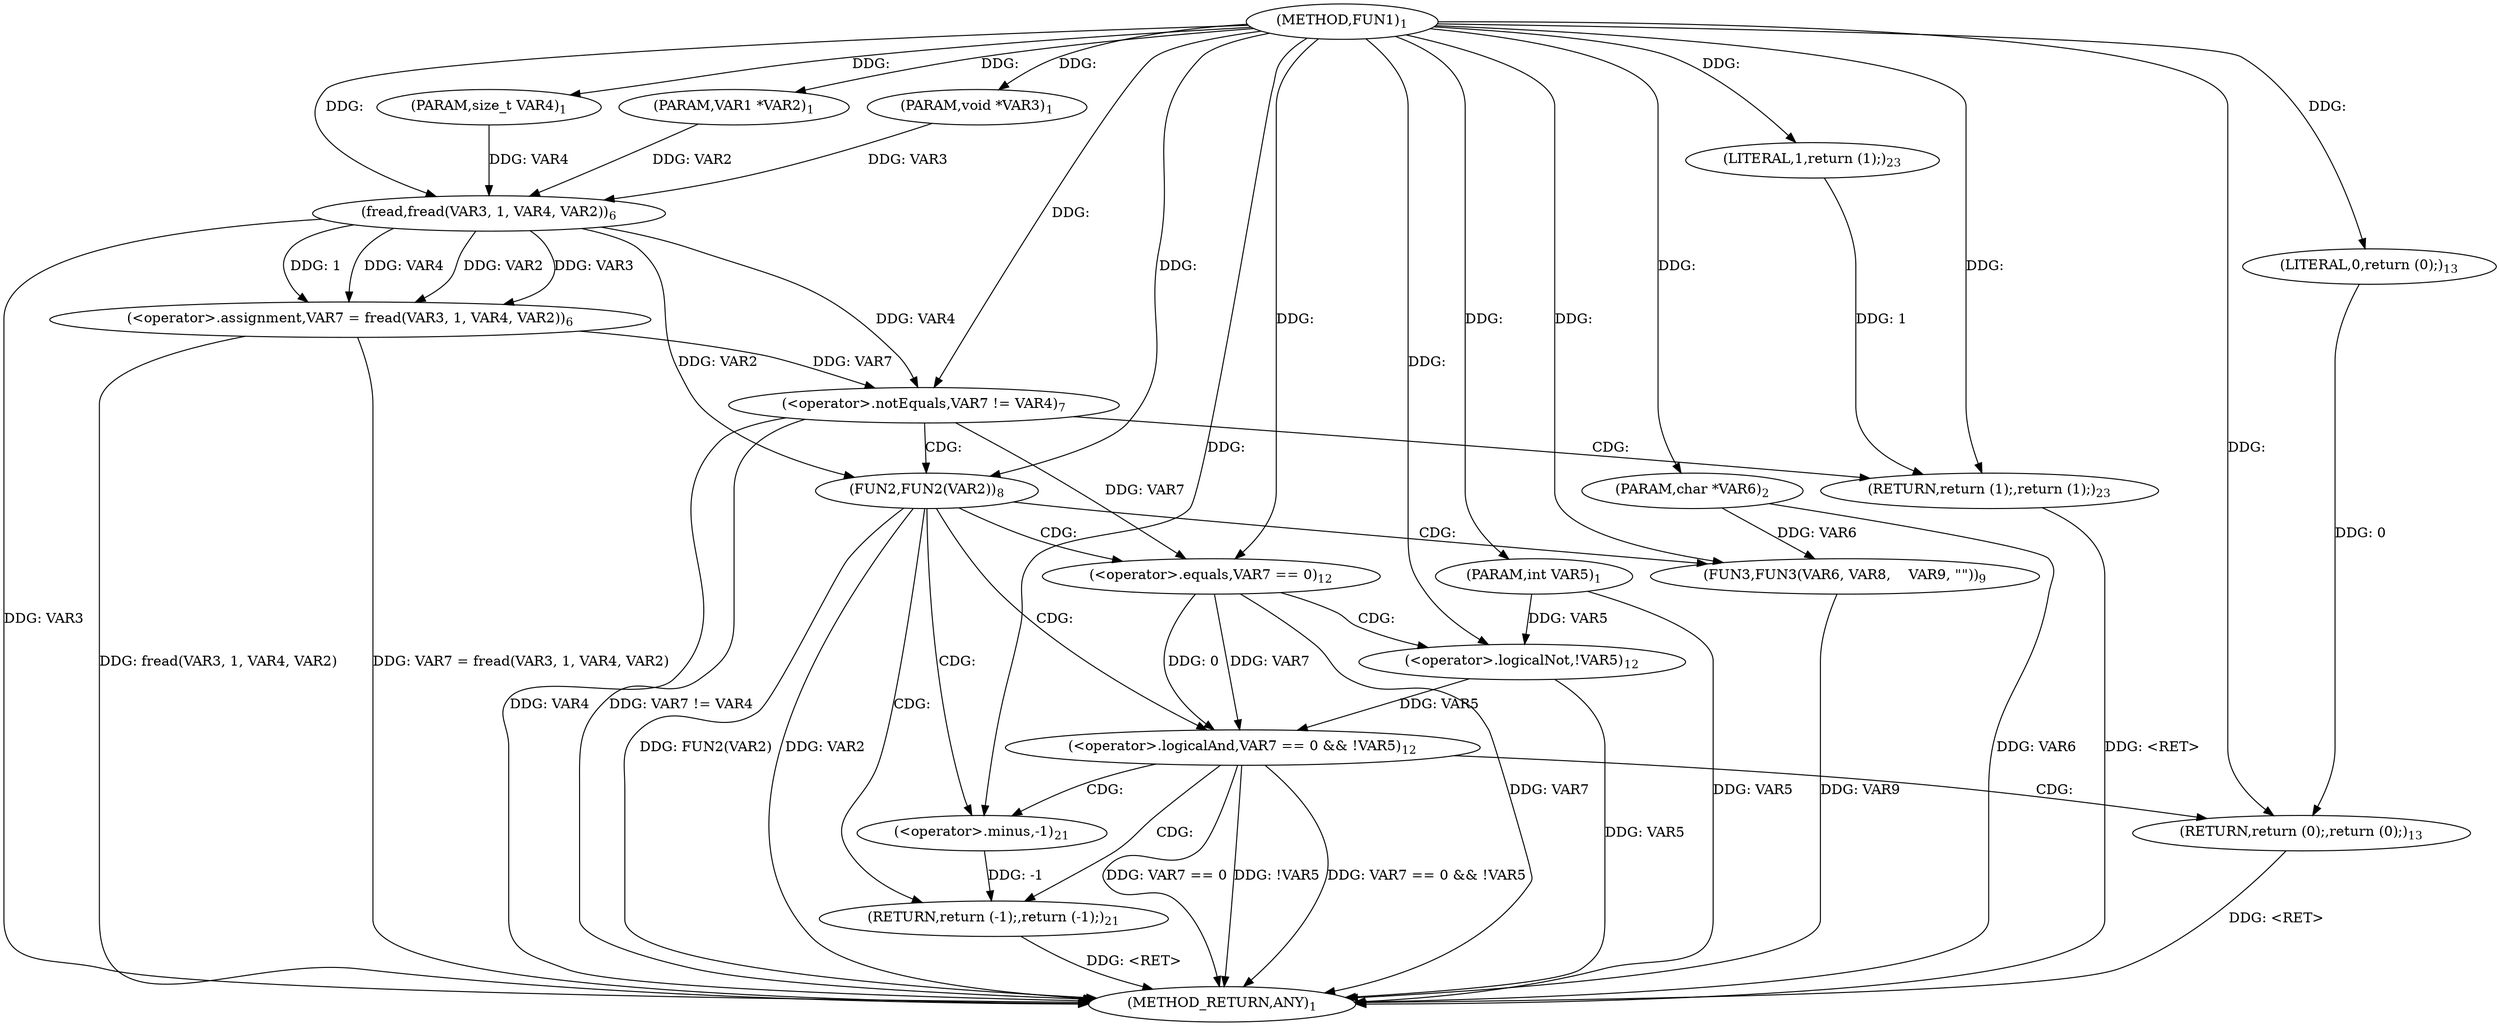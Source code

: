 digraph "FUN1" {  
"8" [label = <(METHOD,FUN1)<SUB>1</SUB>> ]
"54" [label = <(METHOD_RETURN,ANY)<SUB>1</SUB>> ]
"9" [label = <(PARAM,VAR1 *VAR2)<SUB>1</SUB>> ]
"10" [label = <(PARAM,void *VAR3)<SUB>1</SUB>> ]
"11" [label = <(PARAM,size_t VAR4)<SUB>1</SUB>> ]
"12" [label = <(PARAM,int VAR5)<SUB>1</SUB>> ]
"13" [label = <(PARAM,char *VAR6)<SUB>2</SUB>> ]
"16" [label = <(&lt;operator&gt;.assignment,VAR7 = fread(VAR3, 1, VAR4, VAR2))<SUB>6</SUB>> ]
"52" [label = <(RETURN,return (1);,return (1);)<SUB>23</SUB>> ]
"24" [label = <(&lt;operator&gt;.notEquals,VAR7 != VAR4)<SUB>7</SUB>> ]
"53" [label = <(LITERAL,1,return (1);)<SUB>23</SUB>> ]
"18" [label = <(fread,fread(VAR3, 1, VAR4, VAR2))<SUB>6</SUB>> ]
"49" [label = <(RETURN,return (-1);,return (-1);)<SUB>21</SUB>> ]
"29" [label = <(FUN2,FUN2(VAR2))<SUB>8</SUB>> ]
"50" [label = <(&lt;operator&gt;.minus,-1)<SUB>21</SUB>> ]
"32" [label = <(FUN3,FUN3(VAR6, VAR8,
			    VAR9, &quot;&quot;))<SUB>9</SUB>> ]
"40" [label = <(&lt;operator&gt;.logicalAnd,VAR7 == 0 &amp;&amp; !VAR5)<SUB>12</SUB>> ]
"47" [label = <(RETURN,return (0);,return (0);)<SUB>13</SUB>> ]
"41" [label = <(&lt;operator&gt;.equals,VAR7 == 0)<SUB>12</SUB>> ]
"44" [label = <(&lt;operator&gt;.logicalNot,!VAR5)<SUB>12</SUB>> ]
"48" [label = <(LITERAL,0,return (0);)<SUB>13</SUB>> ]
  "47" -> "54"  [ label = "DDG: &lt;RET&gt;"] 
  "49" -> "54"  [ label = "DDG: &lt;RET&gt;"] 
  "52" -> "54"  [ label = "DDG: &lt;RET&gt;"] 
  "12" -> "54"  [ label = "DDG: VAR5"] 
  "13" -> "54"  [ label = "DDG: VAR6"] 
  "18" -> "54"  [ label = "DDG: VAR3"] 
  "16" -> "54"  [ label = "DDG: fread(VAR3, 1, VAR4, VAR2)"] 
  "16" -> "54"  [ label = "DDG: VAR7 = fread(VAR3, 1, VAR4, VAR2)"] 
  "24" -> "54"  [ label = "DDG: VAR4"] 
  "24" -> "54"  [ label = "DDG: VAR7 != VAR4"] 
  "29" -> "54"  [ label = "DDG: VAR2"] 
  "29" -> "54"  [ label = "DDG: FUN2(VAR2)"] 
  "41" -> "54"  [ label = "DDG: VAR7"] 
  "40" -> "54"  [ label = "DDG: VAR7 == 0"] 
  "44" -> "54"  [ label = "DDG: VAR5"] 
  "40" -> "54"  [ label = "DDG: !VAR5"] 
  "40" -> "54"  [ label = "DDG: VAR7 == 0 &amp;&amp; !VAR5"] 
  "32" -> "54"  [ label = "DDG: VAR9"] 
  "8" -> "9"  [ label = "DDG: "] 
  "8" -> "10"  [ label = "DDG: "] 
  "8" -> "11"  [ label = "DDG: "] 
  "8" -> "12"  [ label = "DDG: "] 
  "8" -> "13"  [ label = "DDG: "] 
  "18" -> "16"  [ label = "DDG: VAR3"] 
  "18" -> "16"  [ label = "DDG: 1"] 
  "18" -> "16"  [ label = "DDG: VAR4"] 
  "18" -> "16"  [ label = "DDG: VAR2"] 
  "53" -> "52"  [ label = "DDG: 1"] 
  "8" -> "52"  [ label = "DDG: "] 
  "8" -> "53"  [ label = "DDG: "] 
  "10" -> "18"  [ label = "DDG: VAR3"] 
  "8" -> "18"  [ label = "DDG: "] 
  "11" -> "18"  [ label = "DDG: VAR4"] 
  "9" -> "18"  [ label = "DDG: VAR2"] 
  "16" -> "24"  [ label = "DDG: VAR7"] 
  "8" -> "24"  [ label = "DDG: "] 
  "18" -> "24"  [ label = "DDG: VAR4"] 
  "50" -> "49"  [ label = "DDG: -1"] 
  "18" -> "29"  [ label = "DDG: VAR2"] 
  "8" -> "29"  [ label = "DDG: "] 
  "8" -> "50"  [ label = "DDG: "] 
  "13" -> "32"  [ label = "DDG: VAR6"] 
  "8" -> "32"  [ label = "DDG: "] 
  "41" -> "40"  [ label = "DDG: VAR7"] 
  "41" -> "40"  [ label = "DDG: 0"] 
  "44" -> "40"  [ label = "DDG: VAR5"] 
  "48" -> "47"  [ label = "DDG: 0"] 
  "8" -> "47"  [ label = "DDG: "] 
  "24" -> "41"  [ label = "DDG: VAR7"] 
  "8" -> "41"  [ label = "DDG: "] 
  "12" -> "44"  [ label = "DDG: VAR5"] 
  "8" -> "44"  [ label = "DDG: "] 
  "8" -> "48"  [ label = "DDG: "] 
  "24" -> "29"  [ label = "CDG: "] 
  "24" -> "52"  [ label = "CDG: "] 
  "29" -> "40"  [ label = "CDG: "] 
  "29" -> "32"  [ label = "CDG: "] 
  "29" -> "49"  [ label = "CDG: "] 
  "29" -> "50"  [ label = "CDG: "] 
  "29" -> "41"  [ label = "CDG: "] 
  "40" -> "47"  [ label = "CDG: "] 
  "40" -> "49"  [ label = "CDG: "] 
  "40" -> "50"  [ label = "CDG: "] 
  "41" -> "44"  [ label = "CDG: "] 
}
